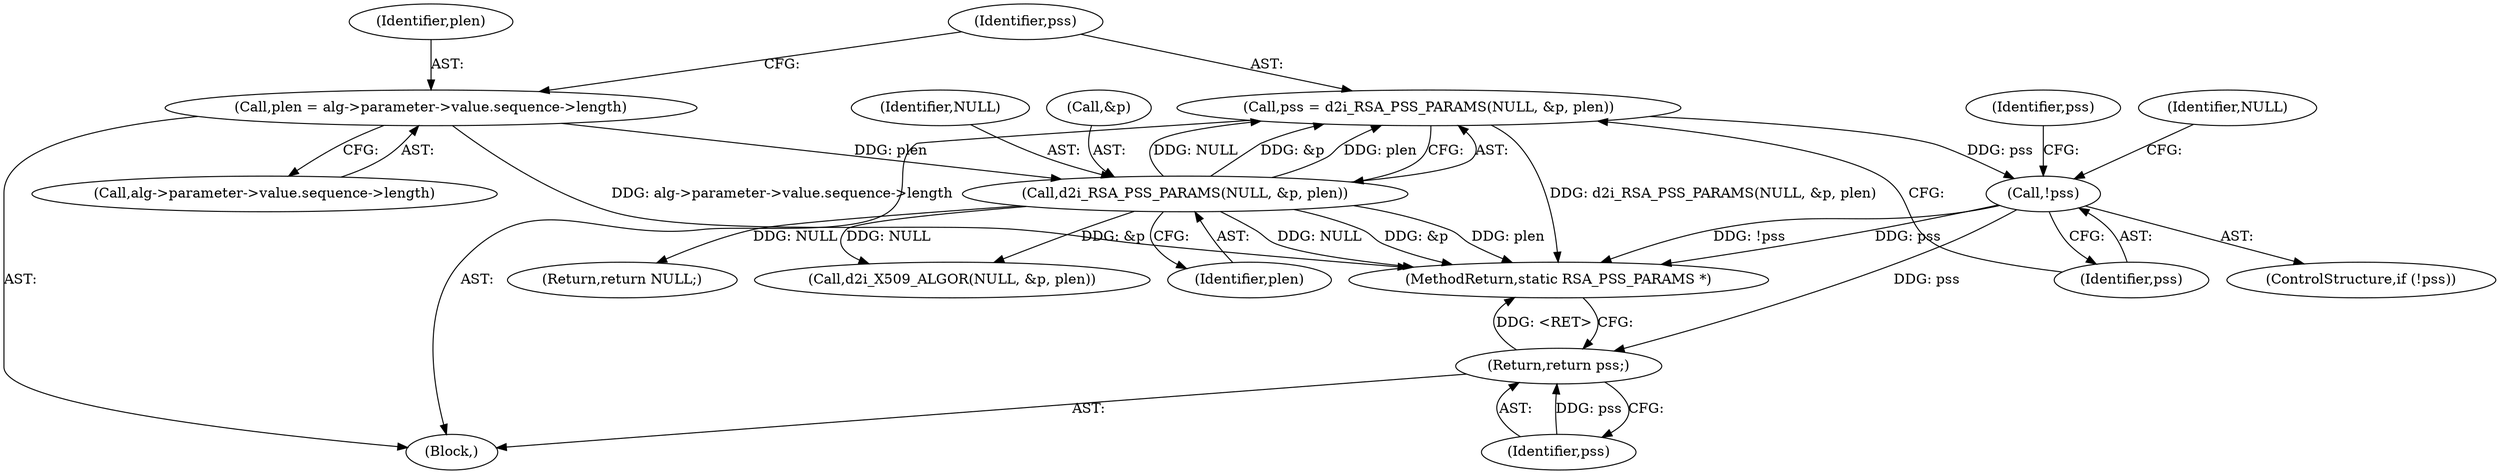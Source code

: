 digraph "0_openssl_d8541d7e9e63bf5f343af24644046c8d96498c17@pointer" {
"1000148" [label="(Call,pss = d2i_RSA_PSS_PARAMS(NULL, &p, plen))"];
"1000150" [label="(Call,d2i_RSA_PSS_PARAMS(NULL, &p, plen))"];
"1000137" [label="(Call,plen = alg->parameter->value.sequence->length)"];
"1000156" [label="(Call,!pss)"];
"1000215" [label="(Return,return pss;)"];
"1000158" [label="(Return,return NULL;)"];
"1000217" [label="(MethodReturn,static RSA_PSS_PARAMS *)"];
"1000151" [label="(Identifier,NULL)"];
"1000157" [label="(Identifier,pss)"];
"1000148" [label="(Call,pss = d2i_RSA_PSS_PARAMS(NULL, &p, plen))"];
"1000150" [label="(Call,d2i_RSA_PSS_PARAMS(NULL, &p, plen))"];
"1000139" [label="(Call,alg->parameter->value.sequence->length)"];
"1000137" [label="(Call,plen = alg->parameter->value.sequence->length)"];
"1000138" [label="(Identifier,plen)"];
"1000162" [label="(Identifier,pss)"];
"1000152" [label="(Call,&p)"];
"1000156" [label="(Call,!pss)"];
"1000215" [label="(Return,return pss;)"];
"1000154" [label="(Identifier,plen)"];
"1000149" [label="(Identifier,pss)"];
"1000155" [label="(ControlStructure,if (!pss))"];
"1000159" [label="(Identifier,NULL)"];
"1000216" [label="(Identifier,pss)"];
"1000103" [label="(Block,)"];
"1000210" [label="(Call,d2i_X509_ALGOR(NULL, &p, plen))"];
"1000148" -> "1000103"  [label="AST: "];
"1000148" -> "1000150"  [label="CFG: "];
"1000149" -> "1000148"  [label="AST: "];
"1000150" -> "1000148"  [label="AST: "];
"1000157" -> "1000148"  [label="CFG: "];
"1000148" -> "1000217"  [label="DDG: d2i_RSA_PSS_PARAMS(NULL, &p, plen)"];
"1000150" -> "1000148"  [label="DDG: NULL"];
"1000150" -> "1000148"  [label="DDG: &p"];
"1000150" -> "1000148"  [label="DDG: plen"];
"1000148" -> "1000156"  [label="DDG: pss"];
"1000150" -> "1000154"  [label="CFG: "];
"1000151" -> "1000150"  [label="AST: "];
"1000152" -> "1000150"  [label="AST: "];
"1000154" -> "1000150"  [label="AST: "];
"1000150" -> "1000217"  [label="DDG: NULL"];
"1000150" -> "1000217"  [label="DDG: &p"];
"1000150" -> "1000217"  [label="DDG: plen"];
"1000137" -> "1000150"  [label="DDG: plen"];
"1000150" -> "1000158"  [label="DDG: NULL"];
"1000150" -> "1000210"  [label="DDG: NULL"];
"1000150" -> "1000210"  [label="DDG: &p"];
"1000137" -> "1000103"  [label="AST: "];
"1000137" -> "1000139"  [label="CFG: "];
"1000138" -> "1000137"  [label="AST: "];
"1000139" -> "1000137"  [label="AST: "];
"1000149" -> "1000137"  [label="CFG: "];
"1000137" -> "1000217"  [label="DDG: alg->parameter->value.sequence->length"];
"1000156" -> "1000155"  [label="AST: "];
"1000156" -> "1000157"  [label="CFG: "];
"1000157" -> "1000156"  [label="AST: "];
"1000159" -> "1000156"  [label="CFG: "];
"1000162" -> "1000156"  [label="CFG: "];
"1000156" -> "1000217"  [label="DDG: pss"];
"1000156" -> "1000217"  [label="DDG: !pss"];
"1000156" -> "1000215"  [label="DDG: pss"];
"1000215" -> "1000103"  [label="AST: "];
"1000215" -> "1000216"  [label="CFG: "];
"1000216" -> "1000215"  [label="AST: "];
"1000217" -> "1000215"  [label="CFG: "];
"1000215" -> "1000217"  [label="DDG: <RET>"];
"1000216" -> "1000215"  [label="DDG: pss"];
}
